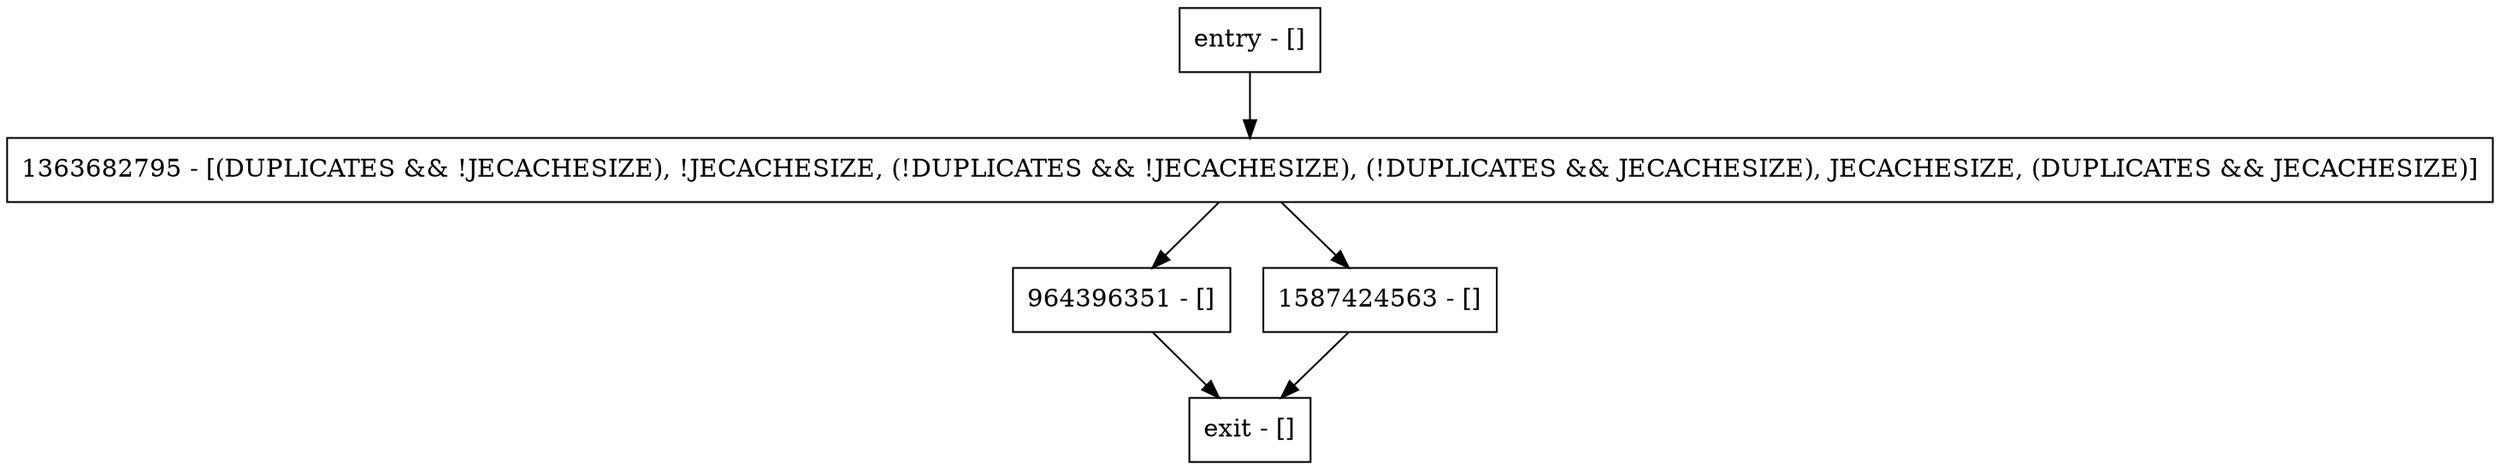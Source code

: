 digraph assertState {
node [shape=record];
entry [label="entry - []"];
exit [label="exit - []"];
1363682795 [label="1363682795 - [(DUPLICATES && !JECACHESIZE), !JECACHESIZE, (!DUPLICATES && !JECACHESIZE), (!DUPLICATES && JECACHESIZE), JECACHESIZE, (DUPLICATES && JECACHESIZE)]"];
964396351 [label="964396351 - []"];
1587424563 [label="1587424563 - []"];
entry;
exit;
entry -> 1363682795;
1363682795 -> 964396351;
1363682795 -> 1587424563;
964396351 -> exit;
1587424563 -> exit;
}

